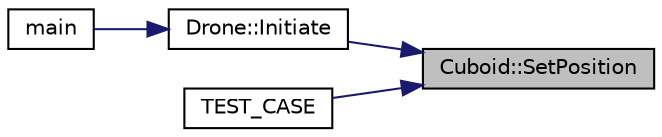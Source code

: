 digraph "Cuboid::SetPosition"
{
 // LATEX_PDF_SIZE
  edge [fontname="Helvetica",fontsize="10",labelfontname="Helvetica",labelfontsize="10"];
  node [fontname="Helvetica",fontsize="10",shape=record];
  rankdir="RL";
  Node1 [label="Cuboid::SetPosition",height=0.2,width=0.4,color="black", fillcolor="grey75", style="filled", fontcolor="black",tooltip="Ustal pozycję i orientację prostopadłościanu (względem układu drona)"];
  Node1 -> Node2 [dir="back",color="midnightblue",fontsize="10",style="solid",fontname="Helvetica"];
  Node2 [label="Drone::Initiate",height=0.2,width=0.4,color="black", fillcolor="white", style="filled",URL="$class_drone.html#a253877d4597440f429beb275d5f21e59",tooltip="Tworzenie drona według brył wzorcowych jego elementów, współrzędnych położenia i kątu obrotu."];
  Node2 -> Node3 [dir="back",color="midnightblue",fontsize="10",style="solid",fontname="Helvetica"];
  Node3 [label="main",height=0.2,width=0.4,color="black", fillcolor="white", style="filled",URL="$app_2main_8cpp.html#ae66f6b31b5ad750f1fe042a706a4e3d4",tooltip=" "];
  Node1 -> Node4 [dir="back",color="midnightblue",fontsize="10",style="solid",fontname="Helvetica"];
  Node4 [label="TEST_CASE",height=0.2,width=0.4,color="black", fillcolor="white", style="filled",URL="$test__cuboid_8cpp.html#a740f9b1c96926eda48f0142961b57564",tooltip=" "];
}
